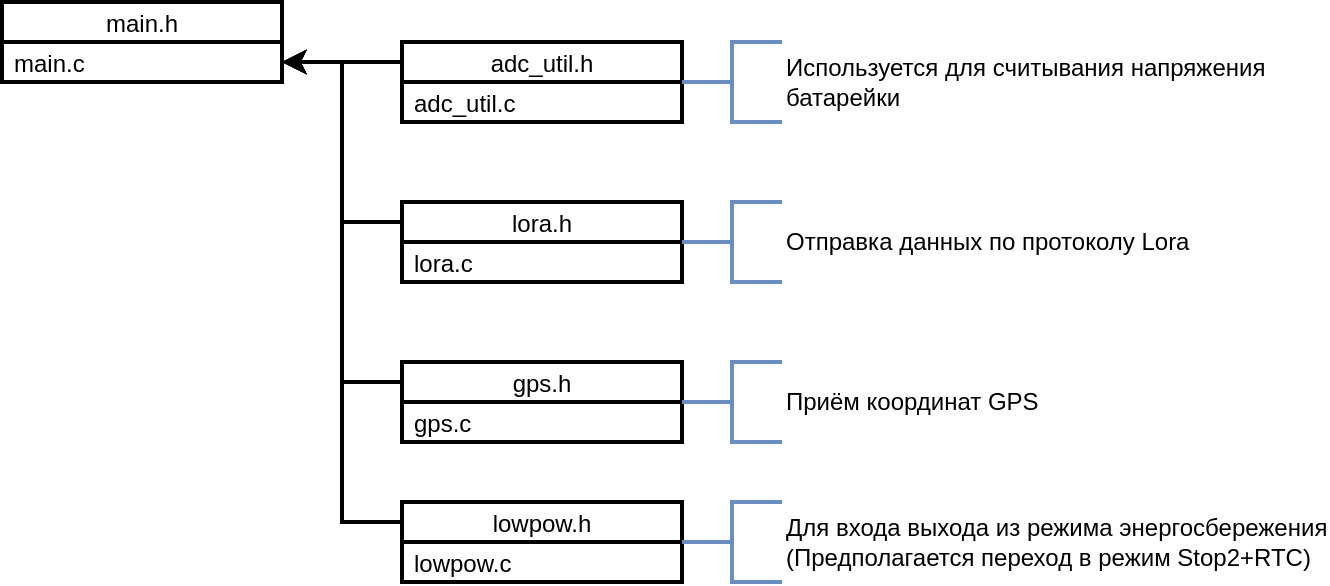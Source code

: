 <mxfile version="19.0.3" type="device"><diagram id="WvKW2JPu2-7aY8d3KRiN" name="v1"><mxGraphModel dx="1422" dy="865" grid="1" gridSize="10" guides="1" tooltips="1" connect="1" arrows="1" fold="1" page="1" pageScale="1" pageWidth="827" pageHeight="1169" math="0" shadow="0"><root><mxCell id="0"/><mxCell id="1" parent="0"/><mxCell id="LoKIET6PhgTKCqPTKedq-1" value="main.h" style="swimlane;fontStyle=0;childLayout=stackLayout;horizontal=1;startSize=20;horizontalStack=0;resizeParent=1;resizeParentMax=0;resizeLast=0;collapsible=1;marginBottom=0;strokeWidth=2;" vertex="1" parent="1"><mxGeometry x="40" y="80" width="140" height="40" as="geometry"/></mxCell><mxCell id="LoKIET6PhgTKCqPTKedq-2" value="main.c" style="text;strokeColor=none;fillColor=none;align=left;verticalAlign=middle;spacingLeft=4;spacingRight=4;overflow=hidden;points=[[0,0.5],[1,0.5]];portConstraint=eastwest;rotatable=0;strokeWidth=2;" vertex="1" parent="LoKIET6PhgTKCqPTKedq-1"><mxGeometry y="20" width="140" height="20" as="geometry"/></mxCell><mxCell id="LoKIET6PhgTKCqPTKedq-17" style="edgeStyle=orthogonalEdgeStyle;rounded=0;orthogonalLoop=1;jettySize=auto;html=1;exitX=0;exitY=0.25;exitDx=0;exitDy=0;entryX=1;entryY=0.5;entryDx=0;entryDy=0;strokeWidth=2;" edge="1" parent="1" source="LoKIET6PhgTKCqPTKedq-5" target="LoKIET6PhgTKCqPTKedq-2"><mxGeometry relative="1" as="geometry"/></mxCell><mxCell id="LoKIET6PhgTKCqPTKedq-5" value="adc_util.h" style="swimlane;fontStyle=0;childLayout=stackLayout;horizontal=1;startSize=20;horizontalStack=0;resizeParent=1;resizeParentMax=0;resizeLast=0;collapsible=1;marginBottom=0;strokeWidth=2;" vertex="1" parent="1"><mxGeometry x="240" y="100" width="140" height="40" as="geometry"/></mxCell><mxCell id="LoKIET6PhgTKCqPTKedq-6" value="adc_util.c" style="text;strokeColor=none;fillColor=none;align=left;verticalAlign=middle;spacingLeft=4;spacingRight=4;overflow=hidden;points=[[0,0.5],[1,0.5]];portConstraint=eastwest;rotatable=0;strokeWidth=2;" vertex="1" parent="LoKIET6PhgTKCqPTKedq-5"><mxGeometry y="20" width="140" height="20" as="geometry"/></mxCell><mxCell id="LoKIET6PhgTKCqPTKedq-18" style="edgeStyle=orthogonalEdgeStyle;rounded=0;orthogonalLoop=1;jettySize=auto;html=1;exitX=0;exitY=0.25;exitDx=0;exitDy=0;entryX=1;entryY=0.5;entryDx=0;entryDy=0;strokeWidth=2;" edge="1" parent="1" source="LoKIET6PhgTKCqPTKedq-10" target="LoKIET6PhgTKCqPTKedq-2"><mxGeometry relative="1" as="geometry"/></mxCell><mxCell id="LoKIET6PhgTKCqPTKedq-10" value="lora.h" style="swimlane;fontStyle=0;childLayout=stackLayout;horizontal=1;startSize=20;horizontalStack=0;resizeParent=1;resizeParentMax=0;resizeLast=0;collapsible=1;marginBottom=0;strokeWidth=2;" vertex="1" parent="1"><mxGeometry x="240" y="180" width="140" height="40" as="geometry"/></mxCell><mxCell id="LoKIET6PhgTKCqPTKedq-11" value="lora.c" style="text;strokeColor=none;fillColor=none;align=left;verticalAlign=middle;spacingLeft=4;spacingRight=4;overflow=hidden;points=[[0,0.5],[1,0.5]];portConstraint=eastwest;rotatable=0;strokeWidth=2;" vertex="1" parent="LoKIET6PhgTKCqPTKedq-10"><mxGeometry y="20" width="140" height="20" as="geometry"/></mxCell><mxCell id="LoKIET6PhgTKCqPTKedq-19" style="edgeStyle=orthogonalEdgeStyle;rounded=0;orthogonalLoop=1;jettySize=auto;html=1;exitX=0;exitY=0.25;exitDx=0;exitDy=0;strokeWidth=2;" edge="1" parent="1" source="LoKIET6PhgTKCqPTKedq-13" target="LoKIET6PhgTKCqPTKedq-2"><mxGeometry relative="1" as="geometry"/></mxCell><mxCell id="LoKIET6PhgTKCqPTKedq-13" value="gps.h" style="swimlane;fontStyle=0;childLayout=stackLayout;horizontal=1;startSize=20;horizontalStack=0;resizeParent=1;resizeParentMax=0;resizeLast=0;collapsible=1;marginBottom=0;strokeWidth=2;" vertex="1" parent="1"><mxGeometry x="240" y="260" width="140" height="40" as="geometry"/></mxCell><mxCell id="LoKIET6PhgTKCqPTKedq-14" value="gps.c" style="text;strokeColor=none;fillColor=none;align=left;verticalAlign=middle;spacingLeft=4;spacingRight=4;overflow=hidden;points=[[0,0.5],[1,0.5]];portConstraint=eastwest;rotatable=0;strokeWidth=2;" vertex="1" parent="LoKIET6PhgTKCqPTKedq-13"><mxGeometry y="20" width="140" height="20" as="geometry"/></mxCell><mxCell id="LoKIET6PhgTKCqPTKedq-20" value="Используется для считывания напряжения&amp;nbsp;&lt;br&gt;батарейки" style="strokeWidth=2;html=1;shape=mxgraph.flowchart.annotation_2;align=left;labelPosition=right;pointerEvents=1;fillColor=#dae8fc;strokeColor=#6c8ebf;" vertex="1" parent="1"><mxGeometry x="380" y="100" width="50" height="40" as="geometry"/></mxCell><mxCell id="LoKIET6PhgTKCqPTKedq-21" value="Отправка данных по протоколу Lora" style="strokeWidth=2;html=1;shape=mxgraph.flowchart.annotation_2;align=left;labelPosition=right;pointerEvents=1;fillColor=#dae8fc;strokeColor=#6c8ebf;" vertex="1" parent="1"><mxGeometry x="380" y="180" width="50" height="40" as="geometry"/></mxCell><mxCell id="LoKIET6PhgTKCqPTKedq-22" value="Приём координат GPS" style="strokeWidth=2;html=1;shape=mxgraph.flowchart.annotation_2;align=left;labelPosition=right;pointerEvents=1;fillColor=#dae8fc;strokeColor=#6c8ebf;" vertex="1" parent="1"><mxGeometry x="380" y="260" width="50" height="40" as="geometry"/></mxCell><mxCell id="vCs7_lzcziMW8UKgxZ3t-3" style="edgeStyle=orthogonalEdgeStyle;rounded=0;orthogonalLoop=1;jettySize=auto;html=1;exitX=0;exitY=0.25;exitDx=0;exitDy=0;entryX=1;entryY=0.75;entryDx=0;entryDy=0;strokeWidth=2;" edge="1" parent="1" source="vCs7_lzcziMW8UKgxZ3t-1" target="LoKIET6PhgTKCqPTKedq-1"><mxGeometry relative="1" as="geometry"/></mxCell><mxCell id="vCs7_lzcziMW8UKgxZ3t-1" value="lowpow.h" style="swimlane;fontStyle=0;childLayout=stackLayout;horizontal=1;startSize=20;horizontalStack=0;resizeParent=1;resizeParentMax=0;resizeLast=0;collapsible=1;marginBottom=0;strokeWidth=2;" vertex="1" parent="1"><mxGeometry x="240" y="330" width="140" height="40" as="geometry"/></mxCell><mxCell id="vCs7_lzcziMW8UKgxZ3t-2" value="lowpow.c" style="text;strokeColor=none;fillColor=none;align=left;verticalAlign=middle;spacingLeft=4;spacingRight=4;overflow=hidden;points=[[0,0.5],[1,0.5]];portConstraint=eastwest;rotatable=0;strokeWidth=2;" vertex="1" parent="vCs7_lzcziMW8UKgxZ3t-1"><mxGeometry y="20" width="140" height="20" as="geometry"/></mxCell><mxCell id="vCs7_lzcziMW8UKgxZ3t-4" value="Для входа&amp;nbsp;выхода из режима энергосбережения&lt;br&gt;(Предполагается переход в режим Stop2+RTC)" style="strokeWidth=2;html=1;shape=mxgraph.flowchart.annotation_2;align=left;labelPosition=right;pointerEvents=1;fillColor=#dae8fc;strokeColor=#6c8ebf;" vertex="1" parent="1"><mxGeometry x="380" y="330" width="50" height="40" as="geometry"/></mxCell></root></mxGraphModel></diagram></mxfile>
